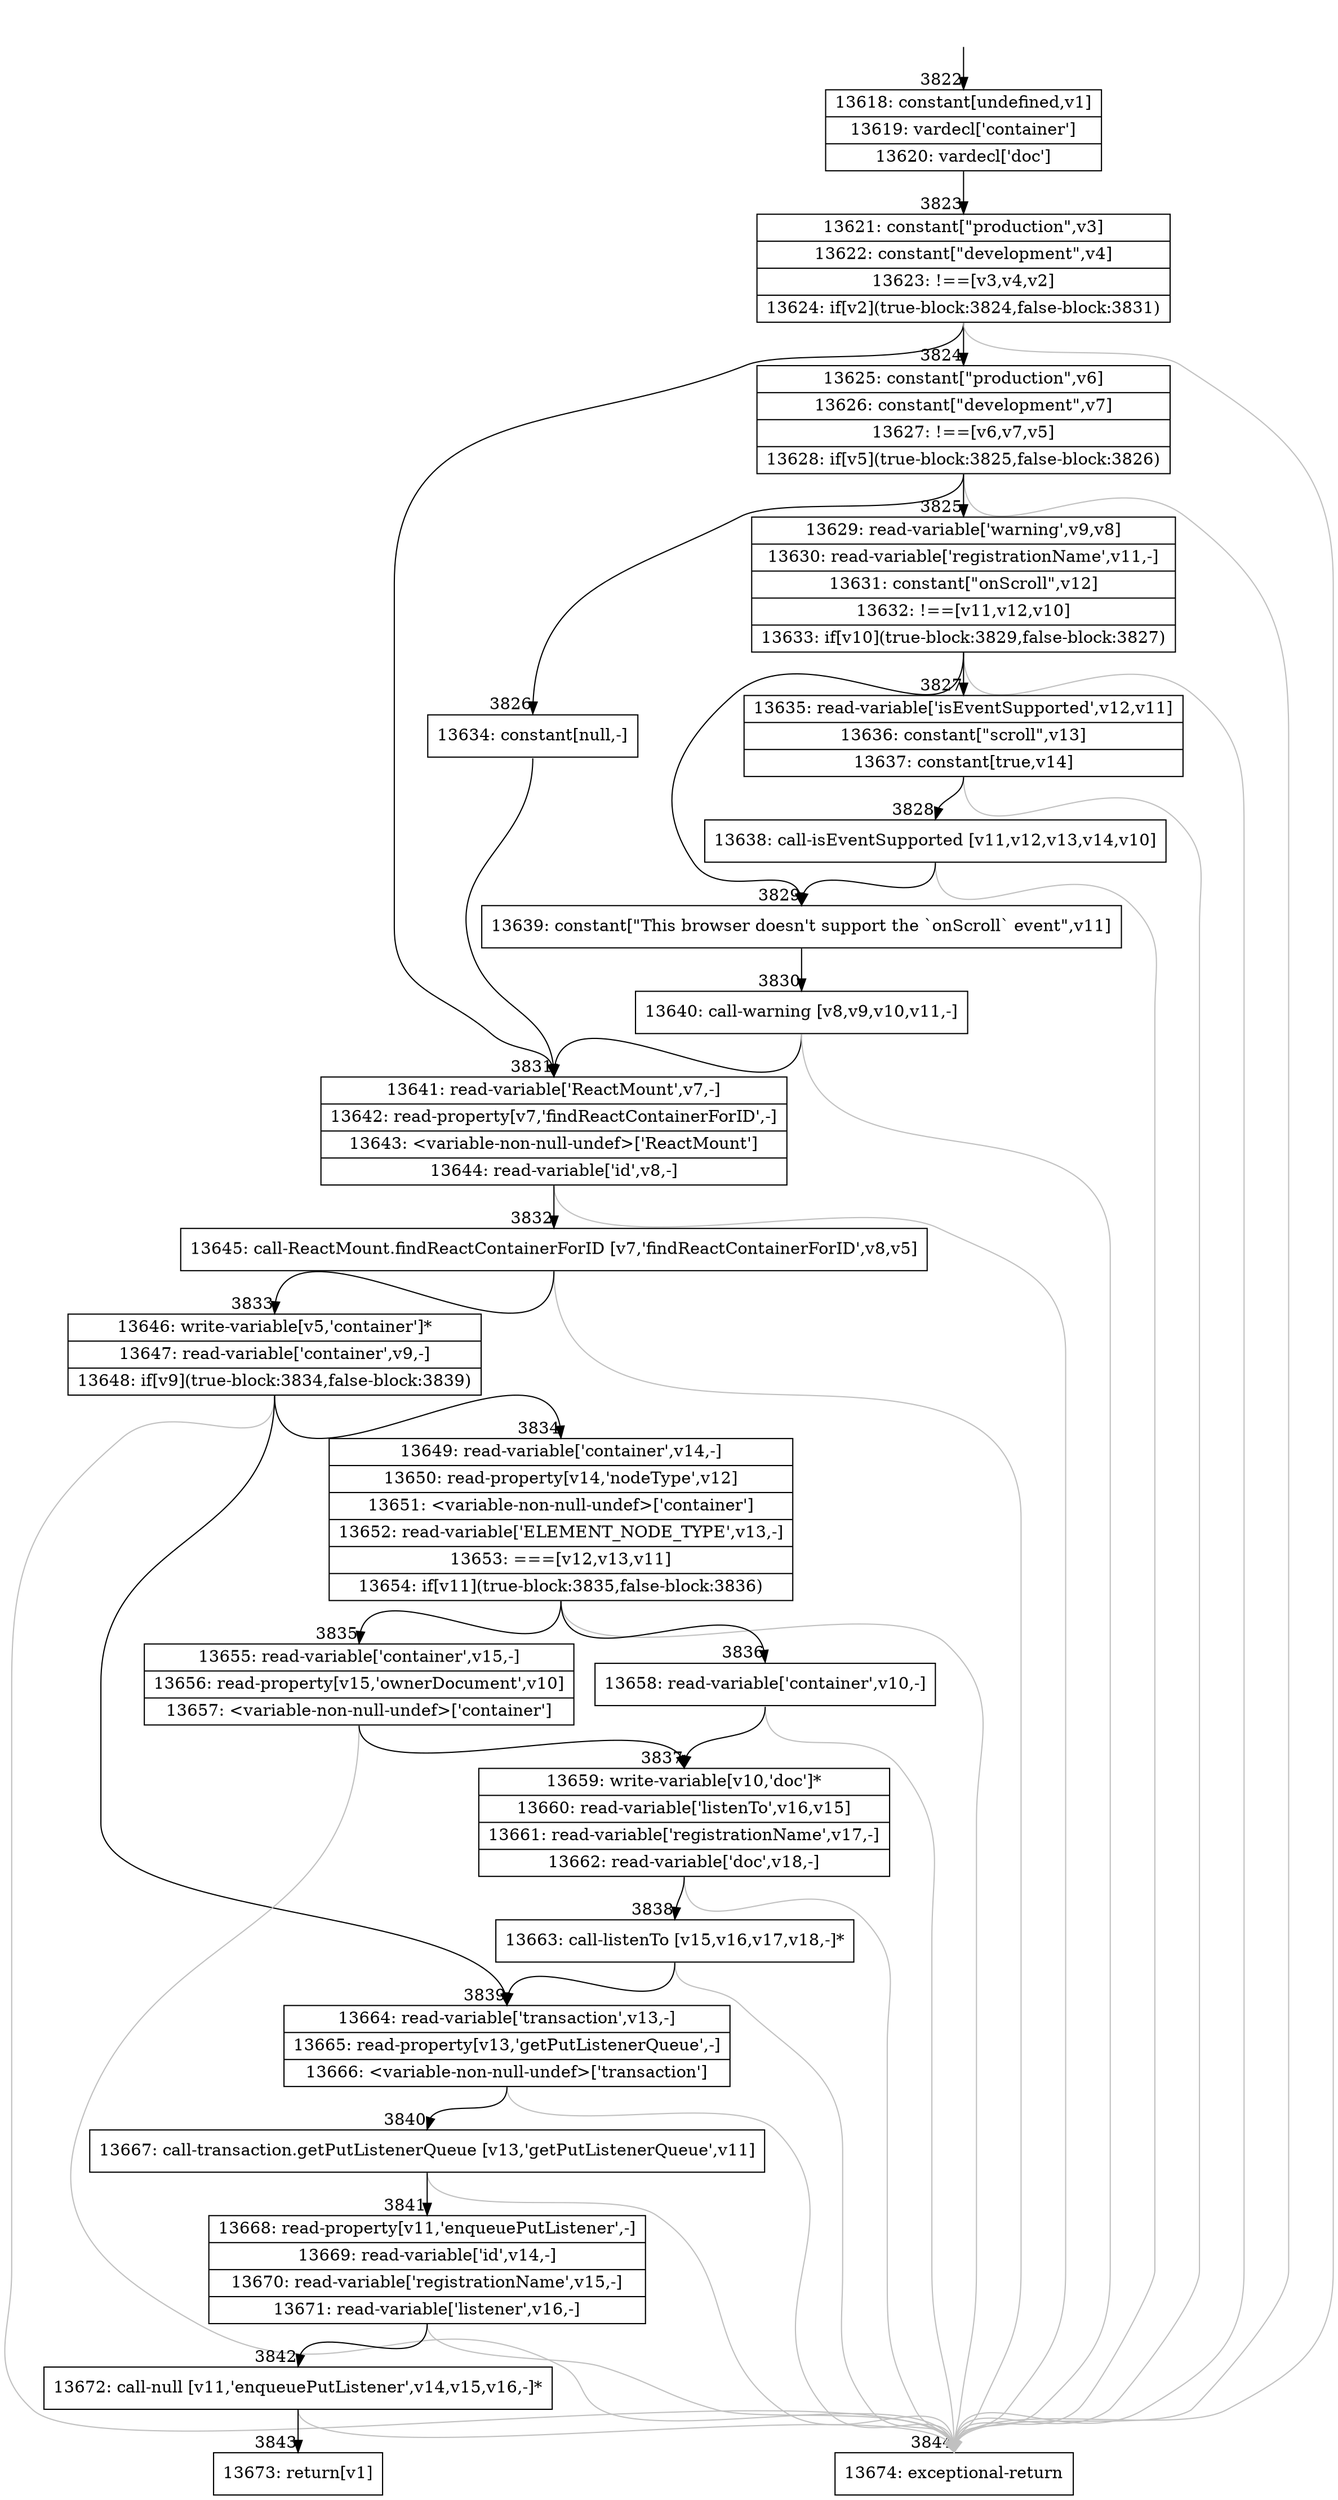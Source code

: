 digraph {
rankdir="TD"
BB_entry265[shape=none,label=""];
BB_entry265 -> BB3822 [tailport=s, headport=n, headlabel="    3822"]
BB3822 [shape=record label="{13618: constant[undefined,v1]|13619: vardecl['container']|13620: vardecl['doc']}" ] 
BB3822 -> BB3823 [tailport=s, headport=n, headlabel="      3823"]
BB3823 [shape=record label="{13621: constant[\"production\",v3]|13622: constant[\"development\",v4]|13623: !==[v3,v4,v2]|13624: if[v2](true-block:3824,false-block:3831)}" ] 
BB3823 -> BB3824 [tailport=s, headport=n, headlabel="      3824"]
BB3823 -> BB3831 [tailport=s, headport=n, headlabel="      3831"]
BB3823 -> BB3844 [tailport=s, headport=n, color=gray, headlabel="      3844"]
BB3824 [shape=record label="{13625: constant[\"production\",v6]|13626: constant[\"development\",v7]|13627: !==[v6,v7,v5]|13628: if[v5](true-block:3825,false-block:3826)}" ] 
BB3824 -> BB3825 [tailport=s, headport=n, headlabel="      3825"]
BB3824 -> BB3826 [tailport=s, headport=n, headlabel="      3826"]
BB3824 -> BB3844 [tailport=s, headport=n, color=gray]
BB3825 [shape=record label="{13629: read-variable['warning',v9,v8]|13630: read-variable['registrationName',v11,-]|13631: constant[\"onScroll\",v12]|13632: !==[v11,v12,v10]|13633: if[v10](true-block:3829,false-block:3827)}" ] 
BB3825 -> BB3829 [tailport=s, headport=n, headlabel="      3829"]
BB3825 -> BB3827 [tailport=s, headport=n, headlabel="      3827"]
BB3825 -> BB3844 [tailport=s, headport=n, color=gray]
BB3826 [shape=record label="{13634: constant[null,-]}" ] 
BB3826 -> BB3831 [tailport=s, headport=n]
BB3827 [shape=record label="{13635: read-variable['isEventSupported',v12,v11]|13636: constant[\"scroll\",v13]|13637: constant[true,v14]}" ] 
BB3827 -> BB3828 [tailport=s, headport=n, headlabel="      3828"]
BB3827 -> BB3844 [tailport=s, headport=n, color=gray]
BB3828 [shape=record label="{13638: call-isEventSupported [v11,v12,v13,v14,v10]}" ] 
BB3828 -> BB3829 [tailport=s, headport=n]
BB3828 -> BB3844 [tailport=s, headport=n, color=gray]
BB3829 [shape=record label="{13639: constant[\"This browser doesn't support the `onScroll` event\",v11]}" ] 
BB3829 -> BB3830 [tailport=s, headport=n, headlabel="      3830"]
BB3830 [shape=record label="{13640: call-warning [v8,v9,v10,v11,-]}" ] 
BB3830 -> BB3831 [tailport=s, headport=n]
BB3830 -> BB3844 [tailport=s, headport=n, color=gray]
BB3831 [shape=record label="{13641: read-variable['ReactMount',v7,-]|13642: read-property[v7,'findReactContainerForID',-]|13643: \<variable-non-null-undef\>['ReactMount']|13644: read-variable['id',v8,-]}" ] 
BB3831 -> BB3832 [tailport=s, headport=n, headlabel="      3832"]
BB3831 -> BB3844 [tailport=s, headport=n, color=gray]
BB3832 [shape=record label="{13645: call-ReactMount.findReactContainerForID [v7,'findReactContainerForID',v8,v5]}" ] 
BB3832 -> BB3833 [tailport=s, headport=n, headlabel="      3833"]
BB3832 -> BB3844 [tailport=s, headport=n, color=gray]
BB3833 [shape=record label="{13646: write-variable[v5,'container']*|13647: read-variable['container',v9,-]|13648: if[v9](true-block:3834,false-block:3839)}" ] 
BB3833 -> BB3834 [tailport=s, headport=n, headlabel="      3834"]
BB3833 -> BB3839 [tailport=s, headport=n, headlabel="      3839"]
BB3833 -> BB3844 [tailport=s, headport=n, color=gray]
BB3834 [shape=record label="{13649: read-variable['container',v14,-]|13650: read-property[v14,'nodeType',v12]|13651: \<variable-non-null-undef\>['container']|13652: read-variable['ELEMENT_NODE_TYPE',v13,-]|13653: ===[v12,v13,v11]|13654: if[v11](true-block:3835,false-block:3836)}" ] 
BB3834 -> BB3835 [tailport=s, headport=n, headlabel="      3835"]
BB3834 -> BB3836 [tailport=s, headport=n, headlabel="      3836"]
BB3834 -> BB3844 [tailport=s, headport=n, color=gray]
BB3835 [shape=record label="{13655: read-variable['container',v15,-]|13656: read-property[v15,'ownerDocument',v10]|13657: \<variable-non-null-undef\>['container']}" ] 
BB3835 -> BB3837 [tailport=s, headport=n, headlabel="      3837"]
BB3835 -> BB3844 [tailport=s, headport=n, color=gray]
BB3836 [shape=record label="{13658: read-variable['container',v10,-]}" ] 
BB3836 -> BB3837 [tailport=s, headport=n]
BB3836 -> BB3844 [tailport=s, headport=n, color=gray]
BB3837 [shape=record label="{13659: write-variable[v10,'doc']*|13660: read-variable['listenTo',v16,v15]|13661: read-variable['registrationName',v17,-]|13662: read-variable['doc',v18,-]}" ] 
BB3837 -> BB3838 [tailport=s, headport=n, headlabel="      3838"]
BB3837 -> BB3844 [tailport=s, headport=n, color=gray]
BB3838 [shape=record label="{13663: call-listenTo [v15,v16,v17,v18,-]*}" ] 
BB3838 -> BB3839 [tailport=s, headport=n]
BB3838 -> BB3844 [tailport=s, headport=n, color=gray]
BB3839 [shape=record label="{13664: read-variable['transaction',v13,-]|13665: read-property[v13,'getPutListenerQueue',-]|13666: \<variable-non-null-undef\>['transaction']}" ] 
BB3839 -> BB3840 [tailport=s, headport=n, headlabel="      3840"]
BB3839 -> BB3844 [tailport=s, headport=n, color=gray]
BB3840 [shape=record label="{13667: call-transaction.getPutListenerQueue [v13,'getPutListenerQueue',v11]}" ] 
BB3840 -> BB3841 [tailport=s, headport=n, headlabel="      3841"]
BB3840 -> BB3844 [tailport=s, headport=n, color=gray]
BB3841 [shape=record label="{13668: read-property[v11,'enqueuePutListener',-]|13669: read-variable['id',v14,-]|13670: read-variable['registrationName',v15,-]|13671: read-variable['listener',v16,-]}" ] 
BB3841 -> BB3842 [tailport=s, headport=n, headlabel="      3842"]
BB3841 -> BB3844 [tailport=s, headport=n, color=gray]
BB3842 [shape=record label="{13672: call-null [v11,'enqueuePutListener',v14,v15,v16,-]*}" ] 
BB3842 -> BB3843 [tailport=s, headport=n, headlabel="      3843"]
BB3842 -> BB3844 [tailport=s, headport=n, color=gray]
BB3843 [shape=record label="{13673: return[v1]}" ] 
BB3844 [shape=record label="{13674: exceptional-return}" ] 
//#$~ 7525
}
